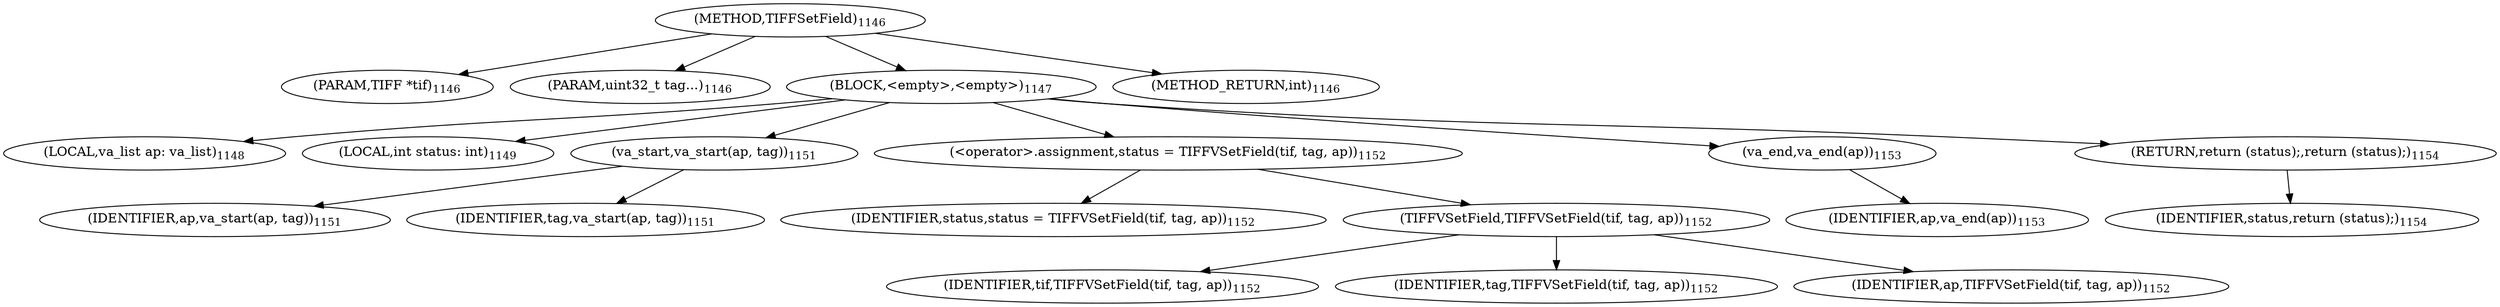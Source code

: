 digraph "TIFFSetField" {  
"42428" [label = <(METHOD,TIFFSetField)<SUB>1146</SUB>> ]
"42429" [label = <(PARAM,TIFF *tif)<SUB>1146</SUB>> ]
"42430" [label = <(PARAM,uint32_t tag...)<SUB>1146</SUB>> ]
"42431" [label = <(BLOCK,&lt;empty&gt;,&lt;empty&gt;)<SUB>1147</SUB>> ]
"42432" [label = <(LOCAL,va_list ap: va_list)<SUB>1148</SUB>> ]
"42433" [label = <(LOCAL,int status: int)<SUB>1149</SUB>> ]
"42434" [label = <(va_start,va_start(ap, tag))<SUB>1151</SUB>> ]
"42435" [label = <(IDENTIFIER,ap,va_start(ap, tag))<SUB>1151</SUB>> ]
"42436" [label = <(IDENTIFIER,tag,va_start(ap, tag))<SUB>1151</SUB>> ]
"42437" [label = <(&lt;operator&gt;.assignment,status = TIFFVSetField(tif, tag, ap))<SUB>1152</SUB>> ]
"42438" [label = <(IDENTIFIER,status,status = TIFFVSetField(tif, tag, ap))<SUB>1152</SUB>> ]
"42439" [label = <(TIFFVSetField,TIFFVSetField(tif, tag, ap))<SUB>1152</SUB>> ]
"42440" [label = <(IDENTIFIER,tif,TIFFVSetField(tif, tag, ap))<SUB>1152</SUB>> ]
"42441" [label = <(IDENTIFIER,tag,TIFFVSetField(tif, tag, ap))<SUB>1152</SUB>> ]
"42442" [label = <(IDENTIFIER,ap,TIFFVSetField(tif, tag, ap))<SUB>1152</SUB>> ]
"42443" [label = <(va_end,va_end(ap))<SUB>1153</SUB>> ]
"42444" [label = <(IDENTIFIER,ap,va_end(ap))<SUB>1153</SUB>> ]
"42445" [label = <(RETURN,return (status);,return (status);)<SUB>1154</SUB>> ]
"42446" [label = <(IDENTIFIER,status,return (status);)<SUB>1154</SUB>> ]
"42447" [label = <(METHOD_RETURN,int)<SUB>1146</SUB>> ]
  "42428" -> "42429" 
  "42428" -> "42430" 
  "42428" -> "42431" 
  "42428" -> "42447" 
  "42431" -> "42432" 
  "42431" -> "42433" 
  "42431" -> "42434" 
  "42431" -> "42437" 
  "42431" -> "42443" 
  "42431" -> "42445" 
  "42434" -> "42435" 
  "42434" -> "42436" 
  "42437" -> "42438" 
  "42437" -> "42439" 
  "42439" -> "42440" 
  "42439" -> "42441" 
  "42439" -> "42442" 
  "42443" -> "42444" 
  "42445" -> "42446" 
}
